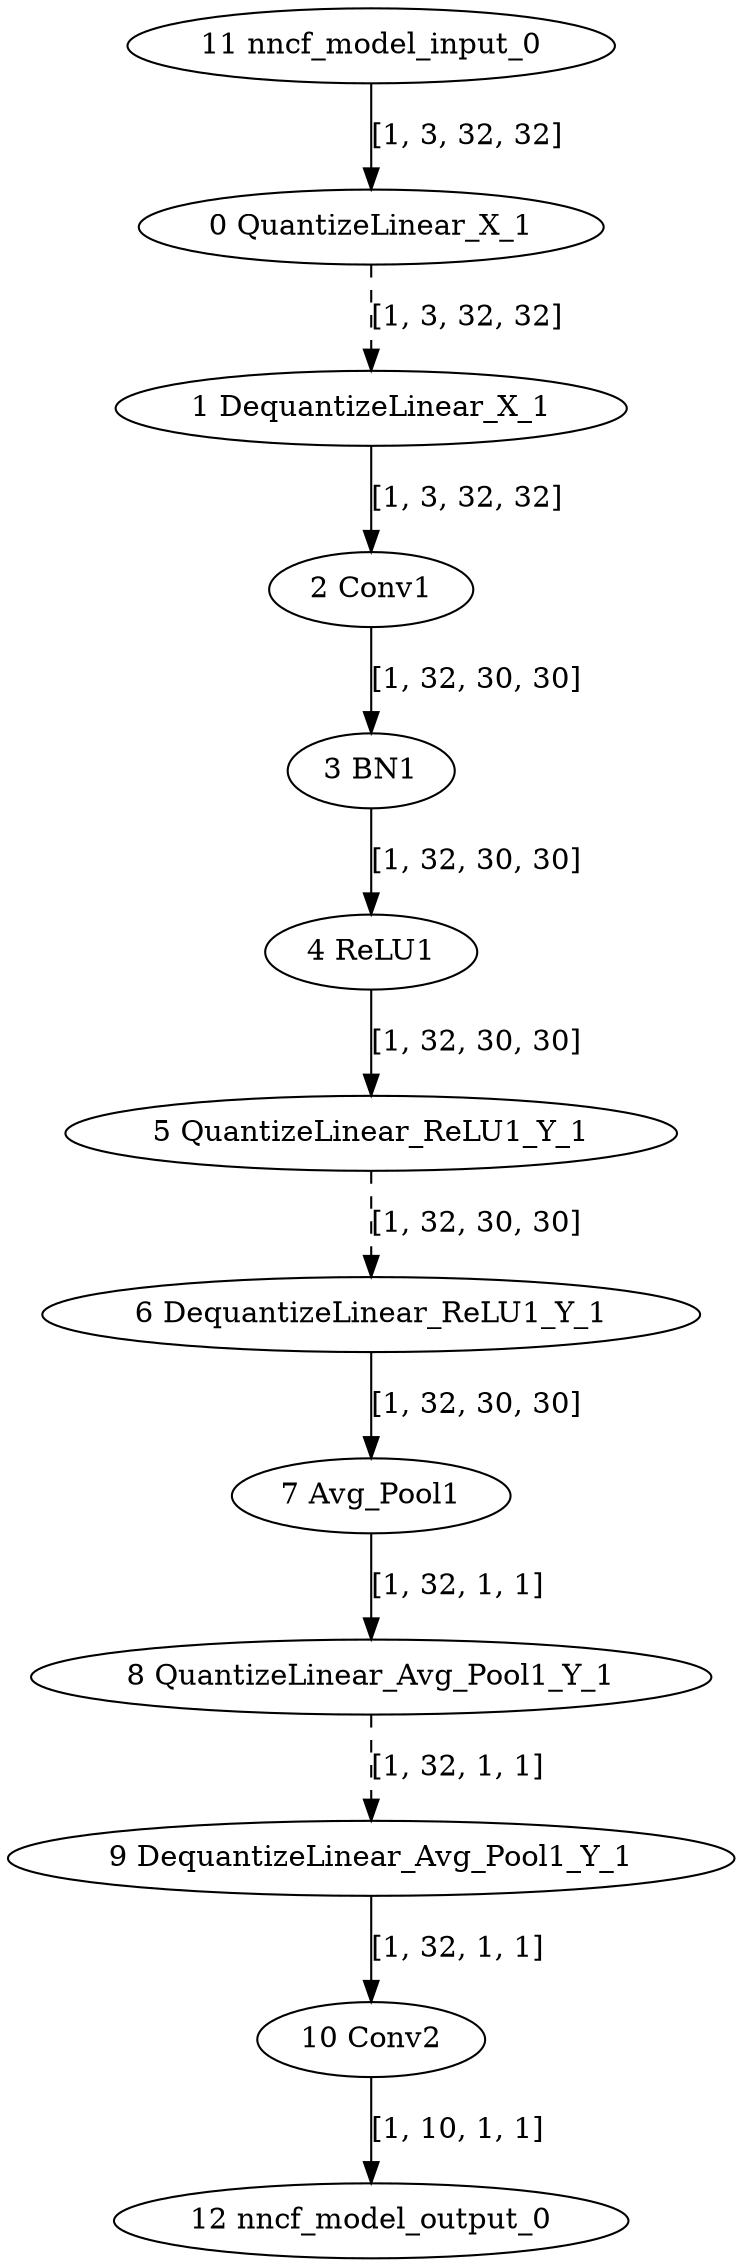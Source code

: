 strict digraph  {
"0 QuantizeLinear_X_1" [id=0, type=QuantizeLinear];
"1 DequantizeLinear_X_1" [id=1, type=DequantizeLinear];
"2 Conv1" [id=2, type=Conv];
"3 BN1" [id=3, type=BatchNormalization];
"4 ReLU1" [id=4, type=Relu];
"5 QuantizeLinear_ReLU1_Y_1" [id=5, type=QuantizeLinear];
"6 DequantizeLinear_ReLU1_Y_1" [id=6, type=DequantizeLinear];
"7 Avg_Pool1" [id=7, type=GlobalAveragePool];
"8 QuantizeLinear_Avg_Pool1_Y_1" [id=8, type=QuantizeLinear];
"9 DequantizeLinear_Avg_Pool1_Y_1" [id=9, type=DequantizeLinear];
"10 Conv2" [id=10, type=Conv];
"11 nncf_model_input_0" [id=11, type=nncf_model_input];
"12 nncf_model_output_0" [id=12, type=nncf_model_output];
"0 QuantizeLinear_X_1" -> "1 DequantizeLinear_X_1"  [label="[1, 3, 32, 32]", style=dashed];
"1 DequantizeLinear_X_1" -> "2 Conv1"  [label="[1, 3, 32, 32]", style=solid];
"2 Conv1" -> "3 BN1"  [label="[1, 32, 30, 30]", style=solid];
"3 BN1" -> "4 ReLU1"  [label="[1, 32, 30, 30]", style=solid];
"4 ReLU1" -> "5 QuantizeLinear_ReLU1_Y_1"  [label="[1, 32, 30, 30]", style=solid];
"5 QuantizeLinear_ReLU1_Y_1" -> "6 DequantizeLinear_ReLU1_Y_1"  [label="[1, 32, 30, 30]", style=dashed];
"6 DequantizeLinear_ReLU1_Y_1" -> "7 Avg_Pool1"  [label="[1, 32, 30, 30]", style=solid];
"7 Avg_Pool1" -> "8 QuantizeLinear_Avg_Pool1_Y_1"  [label="[1, 32, 1, 1]", style=solid];
"8 QuantizeLinear_Avg_Pool1_Y_1" -> "9 DequantizeLinear_Avg_Pool1_Y_1"  [label="[1, 32, 1, 1]", style=dashed];
"9 DequantizeLinear_Avg_Pool1_Y_1" -> "10 Conv2"  [label="[1, 32, 1, 1]", style=solid];
"10 Conv2" -> "12 nncf_model_output_0"  [label="[1, 10, 1, 1]", style=solid];
"11 nncf_model_input_0" -> "0 QuantizeLinear_X_1"  [label="[1, 3, 32, 32]", style=solid];
}
